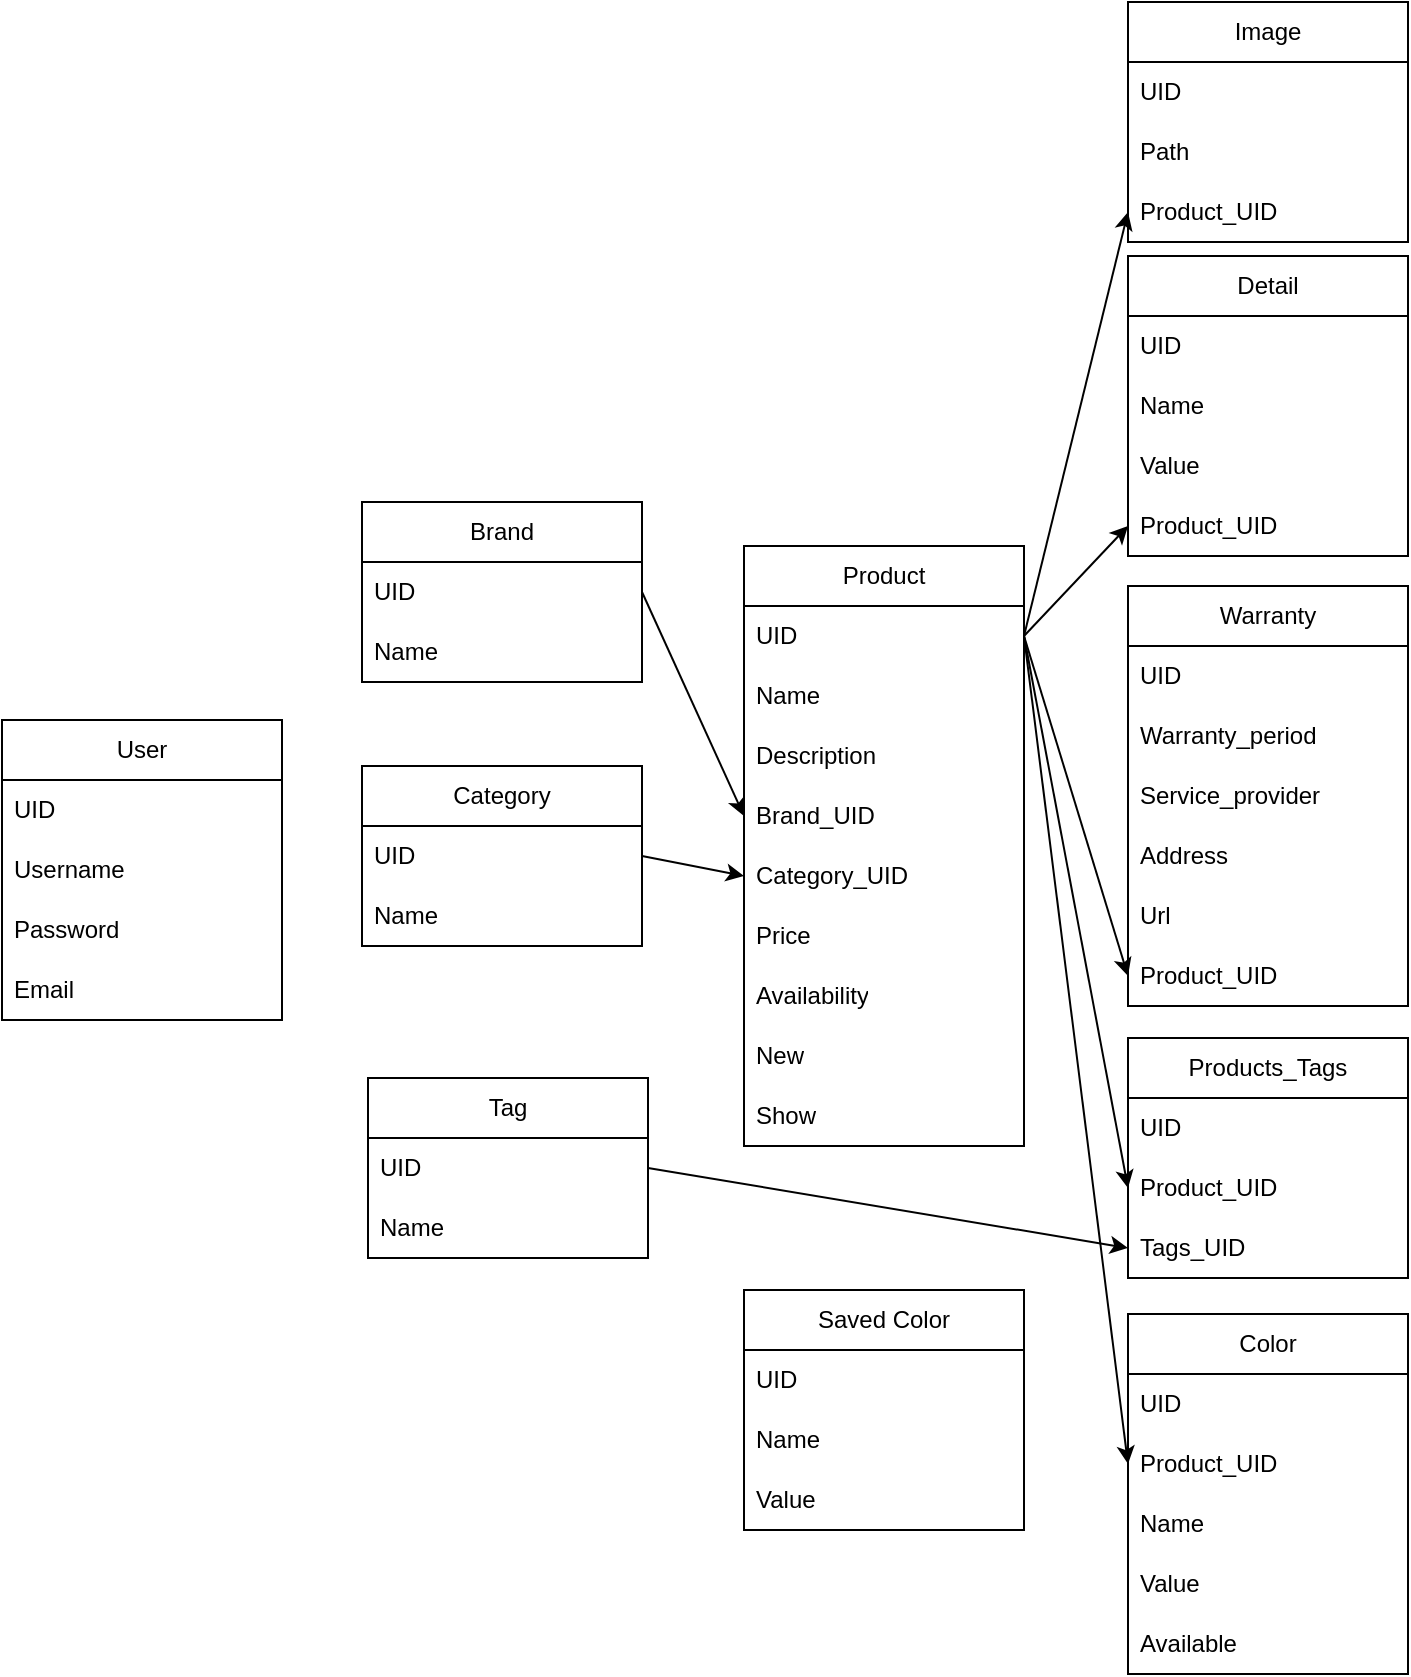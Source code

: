 <mxfile version="20.8.16" type="device"><diagram name="Page-1" id="efa7a0a1-bf9b-a30e-e6df-94a7791c09e9"><mxGraphModel dx="637" dy="300" grid="0" gridSize="10" guides="1" tooltips="1" connect="1" arrows="1" fold="1" page="1" pageScale="1" pageWidth="826" pageHeight="1169" background="none" math="0" shadow="0"><root><mxCell id="0"/><mxCell id="1" parent="0"/><mxCell id="Zr-a9sZo8E3v4BGOC4l_-1" value="User" style="swimlane;fontStyle=0;childLayout=stackLayout;horizontal=1;startSize=30;horizontalStack=0;resizeParent=1;resizeParentMax=0;resizeLast=0;collapsible=1;marginBottom=0;whiteSpace=wrap;html=1;" parent="1" vertex="1"><mxGeometry x="61" y="524" width="140" height="150" as="geometry"/></mxCell><mxCell id="Zr-a9sZo8E3v4BGOC4l_-2" value="UID" style="text;strokeColor=none;fillColor=none;align=left;verticalAlign=middle;spacingLeft=4;spacingRight=4;overflow=hidden;points=[[0,0.5],[1,0.5]];portConstraint=eastwest;rotatable=0;whiteSpace=wrap;html=1;" parent="Zr-a9sZo8E3v4BGOC4l_-1" vertex="1"><mxGeometry y="30" width="140" height="30" as="geometry"/></mxCell><mxCell id="Zr-a9sZo8E3v4BGOC4l_-3" value="Username" style="text;strokeColor=none;fillColor=none;align=left;verticalAlign=middle;spacingLeft=4;spacingRight=4;overflow=hidden;points=[[0,0.5],[1,0.5]];portConstraint=eastwest;rotatable=0;whiteSpace=wrap;html=1;" parent="Zr-a9sZo8E3v4BGOC4l_-1" vertex="1"><mxGeometry y="60" width="140" height="30" as="geometry"/></mxCell><mxCell id="Zr-a9sZo8E3v4BGOC4l_-4" value="Password" style="text;strokeColor=none;fillColor=none;align=left;verticalAlign=middle;spacingLeft=4;spacingRight=4;overflow=hidden;points=[[0,0.5],[1,0.5]];portConstraint=eastwest;rotatable=0;whiteSpace=wrap;html=1;" parent="Zr-a9sZo8E3v4BGOC4l_-1" vertex="1"><mxGeometry y="90" width="140" height="30" as="geometry"/></mxCell><mxCell id="Zr-a9sZo8E3v4BGOC4l_-5" value="Email" style="text;strokeColor=none;fillColor=none;align=left;verticalAlign=middle;spacingLeft=4;spacingRight=4;overflow=hidden;points=[[0,0.5],[1,0.5]];portConstraint=eastwest;rotatable=0;whiteSpace=wrap;html=1;" parent="Zr-a9sZo8E3v4BGOC4l_-1" vertex="1"><mxGeometry y="120" width="140" height="30" as="geometry"/></mxCell><mxCell id="Zr-a9sZo8E3v4BGOC4l_-6" value="Category" style="swimlane;fontStyle=0;childLayout=stackLayout;horizontal=1;startSize=30;horizontalStack=0;resizeParent=1;resizeParentMax=0;resizeLast=0;collapsible=1;marginBottom=0;whiteSpace=wrap;html=1;" parent="1" vertex="1"><mxGeometry x="241" y="547" width="140" height="90" as="geometry"/></mxCell><mxCell id="Zr-a9sZo8E3v4BGOC4l_-7" value="UID" style="text;strokeColor=none;fillColor=none;align=left;verticalAlign=middle;spacingLeft=4;spacingRight=4;overflow=hidden;points=[[0,0.5],[1,0.5]];portConstraint=eastwest;rotatable=0;whiteSpace=wrap;html=1;" parent="Zr-a9sZo8E3v4BGOC4l_-6" vertex="1"><mxGeometry y="30" width="140" height="30" as="geometry"/></mxCell><mxCell id="Zr-a9sZo8E3v4BGOC4l_-8" value="Name" style="text;strokeColor=none;fillColor=none;align=left;verticalAlign=middle;spacingLeft=4;spacingRight=4;overflow=hidden;points=[[0,0.5],[1,0.5]];portConstraint=eastwest;rotatable=0;whiteSpace=wrap;html=1;" parent="Zr-a9sZo8E3v4BGOC4l_-6" vertex="1"><mxGeometry y="60" width="140" height="30" as="geometry"/></mxCell><mxCell id="Zr-a9sZo8E3v4BGOC4l_-12" value="Product" style="swimlane;fontStyle=0;childLayout=stackLayout;horizontal=1;startSize=30;horizontalStack=0;resizeParent=1;resizeParentMax=0;resizeLast=0;collapsible=1;marginBottom=0;whiteSpace=wrap;html=1;" parent="1" vertex="1"><mxGeometry x="432" y="437" width="140" height="300" as="geometry"/></mxCell><mxCell id="Zr-a9sZo8E3v4BGOC4l_-13" value="UID" style="text;strokeColor=none;fillColor=none;align=left;verticalAlign=middle;spacingLeft=4;spacingRight=4;overflow=hidden;points=[[0,0.5],[1,0.5]];portConstraint=eastwest;rotatable=0;whiteSpace=wrap;html=1;" parent="Zr-a9sZo8E3v4BGOC4l_-12" vertex="1"><mxGeometry y="30" width="140" height="30" as="geometry"/></mxCell><mxCell id="Zr-a9sZo8E3v4BGOC4l_-14" value="Name" style="text;strokeColor=none;fillColor=none;align=left;verticalAlign=middle;spacingLeft=4;spacingRight=4;overflow=hidden;points=[[0,0.5],[1,0.5]];portConstraint=eastwest;rotatable=0;whiteSpace=wrap;html=1;" parent="Zr-a9sZo8E3v4BGOC4l_-12" vertex="1"><mxGeometry y="60" width="140" height="30" as="geometry"/></mxCell><mxCell id="Zr-a9sZo8E3v4BGOC4l_-62" value="Description" style="text;strokeColor=none;fillColor=none;align=left;verticalAlign=middle;spacingLeft=4;spacingRight=4;overflow=hidden;points=[[0,0.5],[1,0.5]];portConstraint=eastwest;rotatable=0;whiteSpace=wrap;html=1;" parent="Zr-a9sZo8E3v4BGOC4l_-12" vertex="1"><mxGeometry y="90" width="140" height="30" as="geometry"/></mxCell><mxCell id="Zr-a9sZo8E3v4BGOC4l_-33" value="Brand_UID" style="text;strokeColor=none;fillColor=none;align=left;verticalAlign=middle;spacingLeft=4;spacingRight=4;overflow=hidden;points=[[0,0.5],[1,0.5]];portConstraint=eastwest;rotatable=0;whiteSpace=wrap;html=1;" parent="Zr-a9sZo8E3v4BGOC4l_-12" vertex="1"><mxGeometry y="120" width="140" height="30" as="geometry"/></mxCell><mxCell id="Zr-a9sZo8E3v4BGOC4l_-15" value="Category_UID" style="text;strokeColor=none;fillColor=none;align=left;verticalAlign=middle;spacingLeft=4;spacingRight=4;overflow=hidden;points=[[0,0.5],[1,0.5]];portConstraint=eastwest;rotatable=0;whiteSpace=wrap;html=1;" parent="Zr-a9sZo8E3v4BGOC4l_-12" vertex="1"><mxGeometry y="150" width="140" height="30" as="geometry"/></mxCell><mxCell id="Zr-a9sZo8E3v4BGOC4l_-16" value="Price" style="text;strokeColor=none;fillColor=none;align=left;verticalAlign=middle;spacingLeft=4;spacingRight=4;overflow=hidden;points=[[0,0.5],[1,0.5]];portConstraint=eastwest;rotatable=0;whiteSpace=wrap;html=1;" parent="Zr-a9sZo8E3v4BGOC4l_-12" vertex="1"><mxGeometry y="180" width="140" height="30" as="geometry"/></mxCell><mxCell id="Zr-a9sZo8E3v4BGOC4l_-17" value="Availability" style="text;strokeColor=none;fillColor=none;align=left;verticalAlign=middle;spacingLeft=4;spacingRight=4;overflow=hidden;points=[[0,0.5],[1,0.5]];portConstraint=eastwest;rotatable=0;whiteSpace=wrap;html=1;" parent="Zr-a9sZo8E3v4BGOC4l_-12" vertex="1"><mxGeometry y="210" width="140" height="30" as="geometry"/></mxCell><mxCell id="Zr-a9sZo8E3v4BGOC4l_-53" value="New" style="text;strokeColor=none;fillColor=none;align=left;verticalAlign=middle;spacingLeft=4;spacingRight=4;overflow=hidden;points=[[0,0.5],[1,0.5]];portConstraint=eastwest;rotatable=0;whiteSpace=wrap;html=1;" parent="Zr-a9sZo8E3v4BGOC4l_-12" vertex="1"><mxGeometry y="240" width="140" height="30" as="geometry"/></mxCell><mxCell id="Zr-a9sZo8E3v4BGOC4l_-61" value="Show" style="text;strokeColor=none;fillColor=none;align=left;verticalAlign=middle;spacingLeft=4;spacingRight=4;overflow=hidden;points=[[0,0.5],[1,0.5]];portConstraint=eastwest;rotatable=0;whiteSpace=wrap;html=1;" parent="Zr-a9sZo8E3v4BGOC4l_-12" vertex="1"><mxGeometry y="270" width="140" height="30" as="geometry"/></mxCell><mxCell id="Zr-a9sZo8E3v4BGOC4l_-18" value="Tag" style="swimlane;fontStyle=0;childLayout=stackLayout;horizontal=1;startSize=30;horizontalStack=0;resizeParent=1;resizeParentMax=0;resizeLast=0;collapsible=1;marginBottom=0;whiteSpace=wrap;html=1;" parent="1" vertex="1"><mxGeometry x="244" y="703" width="140" height="90" as="geometry"/></mxCell><mxCell id="Zr-a9sZo8E3v4BGOC4l_-19" value="UID" style="text;strokeColor=none;fillColor=none;align=left;verticalAlign=middle;spacingLeft=4;spacingRight=4;overflow=hidden;points=[[0,0.5],[1,0.5]];portConstraint=eastwest;rotatable=0;whiteSpace=wrap;html=1;" parent="Zr-a9sZo8E3v4BGOC4l_-18" vertex="1"><mxGeometry y="30" width="140" height="30" as="geometry"/></mxCell><mxCell id="Zr-a9sZo8E3v4BGOC4l_-20" value="Name" style="text;strokeColor=none;fillColor=none;align=left;verticalAlign=middle;spacingLeft=4;spacingRight=4;overflow=hidden;points=[[0,0.5],[1,0.5]];portConstraint=eastwest;rotatable=0;whiteSpace=wrap;html=1;" parent="Zr-a9sZo8E3v4BGOC4l_-18" vertex="1"><mxGeometry y="60" width="140" height="30" as="geometry"/></mxCell><mxCell id="Zr-a9sZo8E3v4BGOC4l_-21" value="Products_Tags" style="swimlane;fontStyle=0;childLayout=stackLayout;horizontal=1;startSize=30;horizontalStack=0;resizeParent=1;resizeParentMax=0;resizeLast=0;collapsible=1;marginBottom=0;whiteSpace=wrap;html=1;" parent="1" vertex="1"><mxGeometry x="624" y="683" width="140" height="120" as="geometry"/></mxCell><mxCell id="Zr-a9sZo8E3v4BGOC4l_-25" value="UID" style="text;strokeColor=none;fillColor=none;align=left;verticalAlign=middle;spacingLeft=4;spacingRight=4;overflow=hidden;points=[[0,0.5],[1,0.5]];portConstraint=eastwest;rotatable=0;whiteSpace=wrap;html=1;" parent="Zr-a9sZo8E3v4BGOC4l_-21" vertex="1"><mxGeometry y="30" width="140" height="30" as="geometry"/></mxCell><mxCell id="Zr-a9sZo8E3v4BGOC4l_-23" value="Product_UID" style="text;strokeColor=none;fillColor=none;align=left;verticalAlign=middle;spacingLeft=4;spacingRight=4;overflow=hidden;points=[[0,0.5],[1,0.5]];portConstraint=eastwest;rotatable=0;whiteSpace=wrap;html=1;" parent="Zr-a9sZo8E3v4BGOC4l_-21" vertex="1"><mxGeometry y="60" width="140" height="30" as="geometry"/></mxCell><mxCell id="Zr-a9sZo8E3v4BGOC4l_-26" value="Tags_UID" style="text;strokeColor=none;fillColor=none;align=left;verticalAlign=middle;spacingLeft=4;spacingRight=4;overflow=hidden;points=[[0,0.5],[1,0.5]];portConstraint=eastwest;rotatable=0;whiteSpace=wrap;html=1;" parent="Zr-a9sZo8E3v4BGOC4l_-21" vertex="1"><mxGeometry y="90" width="140" height="30" as="geometry"/></mxCell><mxCell id="Zr-a9sZo8E3v4BGOC4l_-27" value="" style="endArrow=classic;html=1;rounded=0;entryX=0;entryY=0.5;entryDx=0;entryDy=0;exitX=1;exitY=0.5;exitDx=0;exitDy=0;" parent="1" source="Zr-a9sZo8E3v4BGOC4l_-13" target="Zr-a9sZo8E3v4BGOC4l_-23" edge="1"><mxGeometry width="50" height="50" relative="1" as="geometry"><mxPoint x="455" y="694" as="sourcePoint"/><mxPoint x="505" y="644" as="targetPoint"/></mxGeometry></mxCell><mxCell id="Zr-a9sZo8E3v4BGOC4l_-28" value="" style="edgeStyle=none;orthogonalLoop=1;jettySize=auto;html=1;rounded=0;entryX=0;entryY=0.5;entryDx=0;entryDy=0;exitX=1;exitY=0.5;exitDx=0;exitDy=0;" parent="1" source="Zr-a9sZo8E3v4BGOC4l_-19" target="Zr-a9sZo8E3v4BGOC4l_-26" edge="1"><mxGeometry width="80" relative="1" as="geometry"><mxPoint x="170.573" y="735.3" as="sourcePoint"/><mxPoint x="250.573" y="735.3" as="targetPoint"/><Array as="points"/></mxGeometry></mxCell><mxCell id="Zr-a9sZo8E3v4BGOC4l_-29" value="" style="endArrow=classic;html=1;rounded=0;exitX=1;exitY=0.5;exitDx=0;exitDy=0;entryX=0;entryY=0.5;entryDx=0;entryDy=0;" parent="1" source="Zr-a9sZo8E3v4BGOC4l_-7" target="Zr-a9sZo8E3v4BGOC4l_-15" edge="1"><mxGeometry width="50" height="50" relative="1" as="geometry"><mxPoint x="455" y="694" as="sourcePoint"/><mxPoint x="505" y="644" as="targetPoint"/></mxGeometry></mxCell><mxCell id="Zr-a9sZo8E3v4BGOC4l_-30" value="Brand" style="swimlane;fontStyle=0;childLayout=stackLayout;horizontal=1;startSize=30;horizontalStack=0;resizeParent=1;resizeParentMax=0;resizeLast=0;collapsible=1;marginBottom=0;whiteSpace=wrap;html=1;" parent="1" vertex="1"><mxGeometry x="241" y="415" width="140" height="90" as="geometry"/></mxCell><mxCell id="Zr-a9sZo8E3v4BGOC4l_-31" value="UID" style="text;strokeColor=none;fillColor=none;align=left;verticalAlign=middle;spacingLeft=4;spacingRight=4;overflow=hidden;points=[[0,0.5],[1,0.5]];portConstraint=eastwest;rotatable=0;whiteSpace=wrap;html=1;" parent="Zr-a9sZo8E3v4BGOC4l_-30" vertex="1"><mxGeometry y="30" width="140" height="30" as="geometry"/></mxCell><mxCell id="Zr-a9sZo8E3v4BGOC4l_-32" value="Name" style="text;strokeColor=none;fillColor=none;align=left;verticalAlign=middle;spacingLeft=4;spacingRight=4;overflow=hidden;points=[[0,0.5],[1,0.5]];portConstraint=eastwest;rotatable=0;whiteSpace=wrap;html=1;" parent="Zr-a9sZo8E3v4BGOC4l_-30" vertex="1"><mxGeometry y="60" width="140" height="30" as="geometry"/></mxCell><mxCell id="Zr-a9sZo8E3v4BGOC4l_-34" value="" style="edgeStyle=none;orthogonalLoop=1;jettySize=auto;html=1;rounded=0;entryX=0;entryY=0.5;entryDx=0;entryDy=0;exitX=1;exitY=0.5;exitDx=0;exitDy=0;" parent="1" source="Zr-a9sZo8E3v4BGOC4l_-31" target="Zr-a9sZo8E3v4BGOC4l_-33" edge="1"><mxGeometry width="80" relative="1" as="geometry"><mxPoint x="273.133" y="440.955" as="sourcePoint"/><mxPoint x="353.133" y="440.955" as="targetPoint"/><Array as="points"/></mxGeometry></mxCell><mxCell id="Zr-a9sZo8E3v4BGOC4l_-35" value="Warranty" style="swimlane;fontStyle=0;childLayout=stackLayout;horizontal=1;startSize=30;horizontalStack=0;resizeParent=1;resizeParentMax=0;resizeLast=0;collapsible=1;marginBottom=0;whiteSpace=wrap;html=1;" parent="1" vertex="1"><mxGeometry x="624" y="457" width="140" height="210" as="geometry"/></mxCell><mxCell id="Zr-a9sZo8E3v4BGOC4l_-36" value="UID" style="text;strokeColor=none;fillColor=none;align=left;verticalAlign=middle;spacingLeft=4;spacingRight=4;overflow=hidden;points=[[0,0.5],[1,0.5]];portConstraint=eastwest;rotatable=0;whiteSpace=wrap;html=1;" parent="Zr-a9sZo8E3v4BGOC4l_-35" vertex="1"><mxGeometry y="30" width="140" height="30" as="geometry"/></mxCell><mxCell id="Zr-a9sZo8E3v4BGOC4l_-37" value="Warranty_period" style="text;strokeColor=none;fillColor=none;align=left;verticalAlign=middle;spacingLeft=4;spacingRight=4;overflow=hidden;points=[[0,0.5],[1,0.5]];portConstraint=eastwest;rotatable=0;whiteSpace=wrap;html=1;" parent="Zr-a9sZo8E3v4BGOC4l_-35" vertex="1"><mxGeometry y="60" width="140" height="30" as="geometry"/></mxCell><mxCell id="Zr-a9sZo8E3v4BGOC4l_-38" value="Service_provider" style="text;strokeColor=none;fillColor=none;align=left;verticalAlign=middle;spacingLeft=4;spacingRight=4;overflow=hidden;points=[[0,0.5],[1,0.5]];portConstraint=eastwest;rotatable=0;whiteSpace=wrap;html=1;" parent="Zr-a9sZo8E3v4BGOC4l_-35" vertex="1"><mxGeometry y="90" width="140" height="30" as="geometry"/></mxCell><mxCell id="Zr-a9sZo8E3v4BGOC4l_-39" value="Address" style="text;strokeColor=none;fillColor=none;align=left;verticalAlign=middle;spacingLeft=4;spacingRight=4;overflow=hidden;points=[[0,0.5],[1,0.5]];portConstraint=eastwest;rotatable=0;whiteSpace=wrap;html=1;" parent="Zr-a9sZo8E3v4BGOC4l_-35" vertex="1"><mxGeometry y="120" width="140" height="30" as="geometry"/></mxCell><mxCell id="Zr-a9sZo8E3v4BGOC4l_-40" value="Url" style="text;strokeColor=none;fillColor=none;align=left;verticalAlign=middle;spacingLeft=4;spacingRight=4;overflow=hidden;points=[[0,0.5],[1,0.5]];portConstraint=eastwest;rotatable=0;whiteSpace=wrap;html=1;" parent="Zr-a9sZo8E3v4BGOC4l_-35" vertex="1"><mxGeometry y="150" width="140" height="30" as="geometry"/></mxCell><mxCell id="Zr-a9sZo8E3v4BGOC4l_-41" value="Product_UID" style="text;strokeColor=none;fillColor=none;align=left;verticalAlign=middle;spacingLeft=4;spacingRight=4;overflow=hidden;points=[[0,0.5],[1,0.5]];portConstraint=eastwest;rotatable=0;whiteSpace=wrap;html=1;" parent="Zr-a9sZo8E3v4BGOC4l_-35" vertex="1"><mxGeometry y="180" width="140" height="30" as="geometry"/></mxCell><mxCell id="Zr-a9sZo8E3v4BGOC4l_-42" value="" style="endArrow=classic;html=1;rounded=0;entryX=0;entryY=0.5;entryDx=0;entryDy=0;exitX=1;exitY=0.5;exitDx=0;exitDy=0;" parent="1" source="Zr-a9sZo8E3v4BGOC4l_-13" target="Zr-a9sZo8E3v4BGOC4l_-41" edge="1"><mxGeometry width="50" height="50" relative="1" as="geometry"><mxPoint x="593" y="574" as="sourcePoint"/><mxPoint x="643" y="524" as="targetPoint"/></mxGeometry></mxCell><mxCell id="Zr-a9sZo8E3v4BGOC4l_-47" value="Detail" style="swimlane;fontStyle=0;childLayout=stackLayout;horizontal=1;startSize=30;horizontalStack=0;resizeParent=1;resizeParentMax=0;resizeLast=0;collapsible=1;marginBottom=0;whiteSpace=wrap;html=1;" parent="1" vertex="1"><mxGeometry x="624" y="292" width="140" height="150" as="geometry"/></mxCell><mxCell id="Zr-a9sZo8E3v4BGOC4l_-48" value="UID" style="text;strokeColor=none;fillColor=none;align=left;verticalAlign=middle;spacingLeft=4;spacingRight=4;overflow=hidden;points=[[0,0.5],[1,0.5]];portConstraint=eastwest;rotatable=0;whiteSpace=wrap;html=1;" parent="Zr-a9sZo8E3v4BGOC4l_-47" vertex="1"><mxGeometry y="30" width="140" height="30" as="geometry"/></mxCell><mxCell id="Zr-a9sZo8E3v4BGOC4l_-49" value="Name" style="text;strokeColor=none;fillColor=none;align=left;verticalAlign=middle;spacingLeft=4;spacingRight=4;overflow=hidden;points=[[0,0.5],[1,0.5]];portConstraint=eastwest;rotatable=0;whiteSpace=wrap;html=1;" parent="Zr-a9sZo8E3v4BGOC4l_-47" vertex="1"><mxGeometry y="60" width="140" height="30" as="geometry"/></mxCell><mxCell id="Zr-a9sZo8E3v4BGOC4l_-63" value="Value" style="text;strokeColor=none;fillColor=none;align=left;verticalAlign=middle;spacingLeft=4;spacingRight=4;overflow=hidden;points=[[0,0.5],[1,0.5]];portConstraint=eastwest;rotatable=0;whiteSpace=wrap;html=1;" parent="Zr-a9sZo8E3v4BGOC4l_-47" vertex="1"><mxGeometry y="90" width="140" height="30" as="geometry"/></mxCell><mxCell id="Zr-a9sZo8E3v4BGOC4l_-51" value="Product_UID" style="text;strokeColor=none;fillColor=none;align=left;verticalAlign=middle;spacingLeft=4;spacingRight=4;overflow=hidden;points=[[0,0.5],[1,0.5]];portConstraint=eastwest;rotatable=0;whiteSpace=wrap;html=1;" parent="Zr-a9sZo8E3v4BGOC4l_-47" vertex="1"><mxGeometry y="120" width="140" height="30" as="geometry"/></mxCell><mxCell id="Zr-a9sZo8E3v4BGOC4l_-52" value="" style="endArrow=classic;html=1;rounded=0;entryX=0;entryY=0.5;entryDx=0;entryDy=0;exitX=1;exitY=0.5;exitDx=0;exitDy=0;" parent="1" source="Zr-a9sZo8E3v4BGOC4l_-13" target="Zr-a9sZo8E3v4BGOC4l_-51" edge="1"><mxGeometry width="50" height="50" relative="1" as="geometry"><mxPoint x="581" y="478" as="sourcePoint"/><mxPoint x="658" y="400" as="targetPoint"/></mxGeometry></mxCell><mxCell id="Zr-a9sZo8E3v4BGOC4l_-54" value="Image" style="swimlane;fontStyle=0;childLayout=stackLayout;horizontal=1;startSize=30;horizontalStack=0;resizeParent=1;resizeParentMax=0;resizeLast=0;collapsible=1;marginBottom=0;whiteSpace=wrap;html=1;" parent="1" vertex="1"><mxGeometry x="624" y="165" width="140" height="120" as="geometry"/></mxCell><mxCell id="Zr-a9sZo8E3v4BGOC4l_-55" value="UID" style="text;strokeColor=none;fillColor=none;align=left;verticalAlign=middle;spacingLeft=4;spacingRight=4;overflow=hidden;points=[[0,0.5],[1,0.5]];portConstraint=eastwest;rotatable=0;whiteSpace=wrap;html=1;" parent="Zr-a9sZo8E3v4BGOC4l_-54" vertex="1"><mxGeometry y="30" width="140" height="30" as="geometry"/></mxCell><mxCell id="Zr-a9sZo8E3v4BGOC4l_-56" value="Path" style="text;strokeColor=none;fillColor=none;align=left;verticalAlign=middle;spacingLeft=4;spacingRight=4;overflow=hidden;points=[[0,0.5],[1,0.5]];portConstraint=eastwest;rotatable=0;whiteSpace=wrap;html=1;" parent="Zr-a9sZo8E3v4BGOC4l_-54" vertex="1"><mxGeometry y="60" width="140" height="30" as="geometry"/></mxCell><mxCell id="Zr-a9sZo8E3v4BGOC4l_-60" value="Product_UID" style="text;strokeColor=none;fillColor=none;align=left;verticalAlign=middle;spacingLeft=4;spacingRight=4;overflow=hidden;points=[[0,0.5],[1,0.5]];portConstraint=eastwest;rotatable=0;whiteSpace=wrap;html=1;" parent="Zr-a9sZo8E3v4BGOC4l_-54" vertex="1"><mxGeometry y="90" width="140" height="30" as="geometry"/></mxCell><mxCell id="Zr-a9sZo8E3v4BGOC4l_-59" value="" style="edgeStyle=none;orthogonalLoop=1;jettySize=auto;html=1;rounded=0;entryX=0;entryY=0.5;entryDx=0;entryDy=0;exitX=1;exitY=0.5;exitDx=0;exitDy=0;" parent="1" source="Zr-a9sZo8E3v4BGOC4l_-13" target="Zr-a9sZo8E3v4BGOC4l_-60" edge="1"><mxGeometry width="80" relative="1" as="geometry"><mxPoint x="571" y="478" as="sourcePoint"/><mxPoint x="639.645" y="361.075" as="targetPoint"/><Array as="points"/></mxGeometry></mxCell><mxCell id="Zr-a9sZo8E3v4BGOC4l_-64" value="Color" style="swimlane;fontStyle=0;childLayout=stackLayout;horizontal=1;startSize=30;horizontalStack=0;resizeParent=1;resizeParentMax=0;resizeLast=0;collapsible=1;marginBottom=0;whiteSpace=wrap;html=1;" parent="1" vertex="1"><mxGeometry x="624" y="821" width="140" height="180" as="geometry"/></mxCell><mxCell id="Zr-a9sZo8E3v4BGOC4l_-65" value="UID" style="text;strokeColor=none;fillColor=none;align=left;verticalAlign=middle;spacingLeft=4;spacingRight=4;overflow=hidden;points=[[0,0.5],[1,0.5]];portConstraint=eastwest;rotatable=0;whiteSpace=wrap;html=1;" parent="Zr-a9sZo8E3v4BGOC4l_-64" vertex="1"><mxGeometry y="30" width="140" height="30" as="geometry"/></mxCell><mxCell id="Zr-a9sZo8E3v4BGOC4l_-68" value="Product_UID" style="text;strokeColor=none;fillColor=none;align=left;verticalAlign=middle;spacingLeft=4;spacingRight=4;overflow=hidden;points=[[0,0.5],[1,0.5]];portConstraint=eastwest;rotatable=0;whiteSpace=wrap;html=1;" parent="Zr-a9sZo8E3v4BGOC4l_-64" vertex="1"><mxGeometry y="60" width="140" height="30" as="geometry"/></mxCell><mxCell id="Zr-a9sZo8E3v4BGOC4l_-66" value="Name" style="text;strokeColor=none;fillColor=none;align=left;verticalAlign=middle;spacingLeft=4;spacingRight=4;overflow=hidden;points=[[0,0.5],[1,0.5]];portConstraint=eastwest;rotatable=0;whiteSpace=wrap;html=1;" parent="Zr-a9sZo8E3v4BGOC4l_-64" vertex="1"><mxGeometry y="90" width="140" height="30" as="geometry"/></mxCell><mxCell id="lmw2hh-NXdcf3hWsfR2m-1" value="Value" style="text;strokeColor=none;fillColor=none;align=left;verticalAlign=middle;spacingLeft=4;spacingRight=4;overflow=hidden;points=[[0,0.5],[1,0.5]];portConstraint=eastwest;rotatable=0;whiteSpace=wrap;html=1;" vertex="1" parent="Zr-a9sZo8E3v4BGOC4l_-64"><mxGeometry y="120" width="140" height="30" as="geometry"/></mxCell><mxCell id="Zr-a9sZo8E3v4BGOC4l_-67" value="Available" style="text;strokeColor=none;fillColor=none;align=left;verticalAlign=middle;spacingLeft=4;spacingRight=4;overflow=hidden;points=[[0,0.5],[1,0.5]];portConstraint=eastwest;rotatable=0;whiteSpace=wrap;html=1;" parent="Zr-a9sZo8E3v4BGOC4l_-64" vertex="1"><mxGeometry y="150" width="140" height="30" as="geometry"/></mxCell><mxCell id="Zr-a9sZo8E3v4BGOC4l_-69" value="" style="edgeStyle=none;orthogonalLoop=1;jettySize=auto;html=1;rounded=0;entryX=0;entryY=0.5;entryDx=0;entryDy=0;exitX=1;exitY=0.5;exitDx=0;exitDy=0;" parent="1" source="Zr-a9sZo8E3v4BGOC4l_-13" target="Zr-a9sZo8E3v4BGOC4l_-68" edge="1"><mxGeometry width="80" relative="1" as="geometry"><mxPoint x="582" y="490" as="sourcePoint"/><mxPoint x="501.558" y="847.416" as="targetPoint"/><Array as="points"/></mxGeometry></mxCell><mxCell id="lmw2hh-NXdcf3hWsfR2m-2" value="Saved Color" style="swimlane;fontStyle=0;childLayout=stackLayout;horizontal=1;startSize=30;horizontalStack=0;resizeParent=1;resizeParentMax=0;resizeLast=0;collapsible=1;marginBottom=0;whiteSpace=wrap;html=1;" vertex="1" parent="1"><mxGeometry x="432" y="809" width="140" height="120" as="geometry"/></mxCell><mxCell id="lmw2hh-NXdcf3hWsfR2m-3" value="UID" style="text;strokeColor=none;fillColor=none;align=left;verticalAlign=middle;spacingLeft=4;spacingRight=4;overflow=hidden;points=[[0,0.5],[1,0.5]];portConstraint=eastwest;rotatable=0;whiteSpace=wrap;html=1;" vertex="1" parent="lmw2hh-NXdcf3hWsfR2m-2"><mxGeometry y="30" width="140" height="30" as="geometry"/></mxCell><mxCell id="lmw2hh-NXdcf3hWsfR2m-4" value="Name" style="text;strokeColor=none;fillColor=none;align=left;verticalAlign=middle;spacingLeft=4;spacingRight=4;overflow=hidden;points=[[0,0.5],[1,0.5]];portConstraint=eastwest;rotatable=0;whiteSpace=wrap;html=1;" vertex="1" parent="lmw2hh-NXdcf3hWsfR2m-2"><mxGeometry y="60" width="140" height="30" as="geometry"/></mxCell><mxCell id="lmw2hh-NXdcf3hWsfR2m-5" value="Value" style="text;strokeColor=none;fillColor=none;align=left;verticalAlign=middle;spacingLeft=4;spacingRight=4;overflow=hidden;points=[[0,0.5],[1,0.5]];portConstraint=eastwest;rotatable=0;whiteSpace=wrap;html=1;" vertex="1" parent="lmw2hh-NXdcf3hWsfR2m-2"><mxGeometry y="90" width="140" height="30" as="geometry"/></mxCell></root></mxGraphModel></diagram></mxfile>